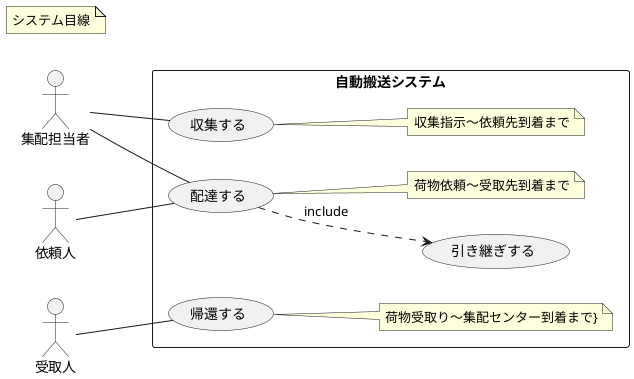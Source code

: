 @startuml ExpressSystem
skinparam packageStyle rect
left to right direction

note "システム目線" as note

actor 依頼人
actor 集配担当者
actor 受取人

rectangle 自動搬送システム as system {
    集配担当者 -- (収集する)
    note right of (収集する) : 収集指示～依頼先到着まで

    集配担当者 -- (配達する)
    (配達する) ..> (引き継ぎする) : include

    依頼人 -- (配達する)
    note right of (配達する) : 荷物依頼～受取先到着まで

    受取人 -- (帰還する)
    note right of (帰還する) : 荷物受取り～集配センター到着まで}


' 順番整理
集配担当者 .[hidden] 依頼人
(収集する) .[hidden] (配達する)
(配達する) .[hidden] (帰還する)

@enduml
